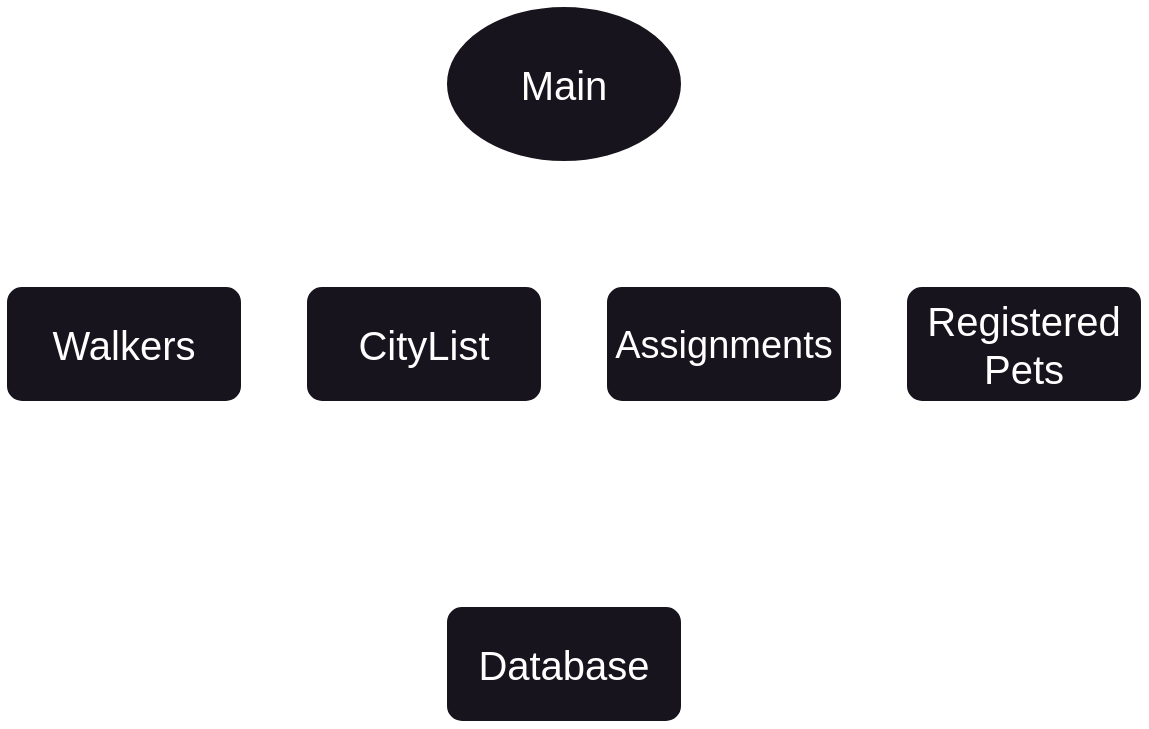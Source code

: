 <mxfile>
    <diagram id="ztDlOnzbOQnh2iPgAZnW" name="Page-1">
        <mxGraphModel dx="1492" dy="1927" grid="1" gridSize="10" guides="1" tooltips="1" connect="1" arrows="1" fold="1" page="1" pageScale="1" pageWidth="850" pageHeight="1100" math="0" shadow="0">
            <root>
                <mxCell id="0"/>
                <mxCell id="1" parent="0"/>
                <mxCell id="8" style="edgeStyle=none;html=1;exitX=0;exitY=1;exitDx=0;exitDy=0;entryX=0.5;entryY=0;entryDx=0;entryDy=0;fontSize=20;strokeColor=#FFFFFF;strokeWidth=2;" edge="1" parent="1" source="3" target="4">
                    <mxGeometry relative="1" as="geometry"/>
                </mxCell>
                <mxCell id="9" style="edgeStyle=none;html=1;exitX=0.5;exitY=1;exitDx=0;exitDy=0;entryX=0.5;entryY=0;entryDx=0;entryDy=0;fontSize=20;strokeColor=#FFFFFF;strokeWidth=2;" edge="1" parent="1" source="3" target="5">
                    <mxGeometry relative="1" as="geometry"/>
                </mxCell>
                <mxCell id="10" style="edgeStyle=none;html=1;exitX=1;exitY=1;exitDx=0;exitDy=0;entryX=0.5;entryY=0;entryDx=0;entryDy=0;fontSize=20;strokeWidth=2;strokeColor=#FFFFFF;" edge="1" parent="1" source="3" target="7">
                    <mxGeometry relative="1" as="geometry"/>
                </mxCell>
                <mxCell id="11" style="edgeStyle=none;html=1;exitX=0.5;exitY=1;exitDx=0;exitDy=0;fontSize=20;entryX=0.5;entryY=0;entryDx=0;entryDy=0;strokeColor=#FFFFFF;strokeWidth=2;" edge="1" parent="1" source="3" target="6">
                    <mxGeometry relative="1" as="geometry">
                        <mxPoint x="-250" y="-640" as="targetPoint"/>
                    </mxGeometry>
                </mxCell>
                <mxCell id="3" value="Main" style="ellipse;whiteSpace=wrap;html=1;fontSize=20;strokeColor=#FFFFFF;strokeWidth=3;fillColor=#18141D;fontColor=#FFFFFF;" vertex="1" parent="1">
                    <mxGeometry x="-400" y="-800" width="120" height="80" as="geometry"/>
                </mxCell>
                <mxCell id="15" style="edgeStyle=none;html=1;exitX=0.5;exitY=1;exitDx=0;exitDy=0;entryX=0.5;entryY=0;entryDx=0;entryDy=0;strokeColor=#FFFFFF;strokeWidth=2;fontSize=20;" edge="1" parent="1" source="4" target="13">
                    <mxGeometry relative="1" as="geometry"/>
                </mxCell>
                <mxCell id="4" value="Walkers" style="rounded=1;whiteSpace=wrap;html=1;strokeColor=#FFFFFF;strokeWidth=3;fontSize=20;fillColor=#18141D;fontColor=#FFFFFF;" vertex="1" parent="1">
                    <mxGeometry x="-620" y="-660" width="120" height="60" as="geometry"/>
                </mxCell>
                <mxCell id="14" style="edgeStyle=none;html=1;exitX=0.5;exitY=1;exitDx=0;exitDy=0;entryX=0.5;entryY=0;entryDx=0;entryDy=0;strokeColor=#FFFFFF;strokeWidth=2;fontSize=20;" edge="1" parent="1" source="5" target="13">
                    <mxGeometry relative="1" as="geometry"/>
                </mxCell>
                <mxCell id="5" value="CityList" style="rounded=1;whiteSpace=wrap;html=1;strokeColor=#FFFFFF;strokeWidth=3;fontSize=20;fontColor=#FFFFFF;fillColor=#18141D;" vertex="1" parent="1">
                    <mxGeometry x="-470" y="-660" width="120" height="60" as="geometry"/>
                </mxCell>
                <mxCell id="16" style="edgeStyle=none;html=1;exitX=0.5;exitY=1;exitDx=0;exitDy=0;entryX=0.5;entryY=0;entryDx=0;entryDy=0;strokeColor=#FFFFFF;strokeWidth=2;fontSize=20;" edge="1" parent="1" source="6" target="13">
                    <mxGeometry relative="1" as="geometry"/>
                </mxCell>
                <mxCell id="6" value="&lt;font style=&quot;font-size: 19px;&quot;&gt;Assignments&lt;/font&gt;" style="rounded=1;whiteSpace=wrap;html=1;strokeColor=#FFFFFF;strokeWidth=3;fontSize=20;fillColor=#18141D;fontColor=#FFFFFF;" vertex="1" parent="1">
                    <mxGeometry x="-320" y="-660" width="120" height="60" as="geometry"/>
                </mxCell>
                <mxCell id="17" style="edgeStyle=none;html=1;exitX=0.5;exitY=1;exitDx=0;exitDy=0;entryX=0.5;entryY=0;entryDx=0;entryDy=0;strokeColor=#FFFFFF;strokeWidth=2;fontSize=20;" edge="1" parent="1" source="7" target="13">
                    <mxGeometry relative="1" as="geometry"/>
                </mxCell>
                <mxCell id="7" value="Registered Pets" style="rounded=1;whiteSpace=wrap;html=1;strokeColor=#FFFFFF;strokeWidth=3;fontSize=20;fontColor=#FFFFFF;fillColor=#18141D;" vertex="1" parent="1">
                    <mxGeometry x="-170" y="-660" width="120" height="60" as="geometry"/>
                </mxCell>
                <mxCell id="13" value="Database" style="rounded=1;whiteSpace=wrap;html=1;strokeColor=#FFFFFF;strokeWidth=3;fontSize=20;fontColor=#FFFFFF;fillColor=#18141D;" vertex="1" parent="1">
                    <mxGeometry x="-400" y="-500" width="120" height="60" as="geometry"/>
                </mxCell>
            </root>
        </mxGraphModel>
    </diagram>
</mxfile>